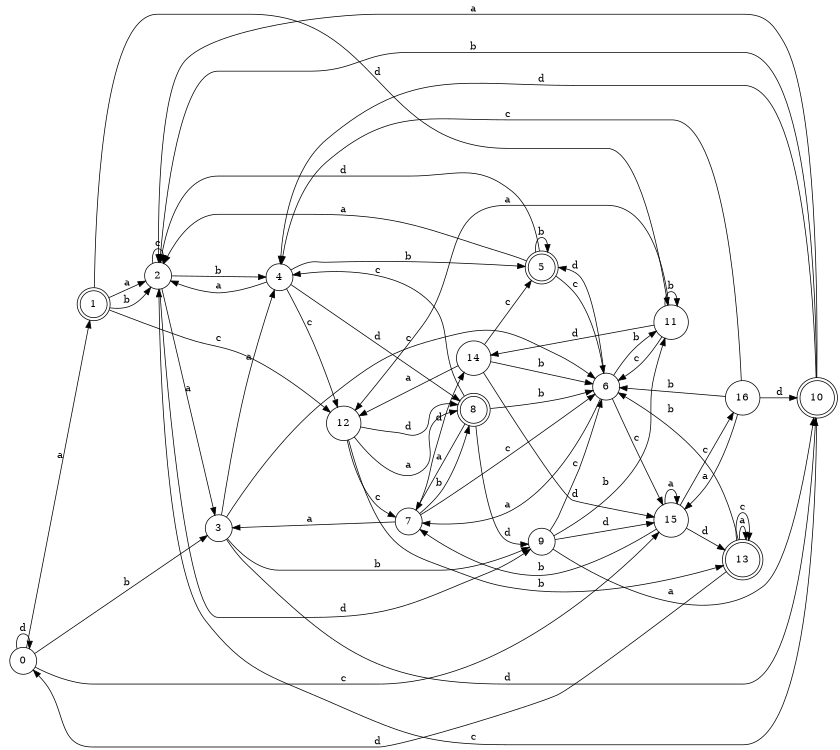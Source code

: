 digraph n14_4 {
__start0 [label="" shape="none"];

rankdir=LR;
size="8,5";

s0 [style="filled", color="black", fillcolor="white" shape="circle", label="0"];
s1 [style="rounded,filled", color="black", fillcolor="white" shape="doublecircle", label="1"];
s2 [style="filled", color="black", fillcolor="white" shape="circle", label="2"];
s3 [style="filled", color="black", fillcolor="white" shape="circle", label="3"];
s4 [style="filled", color="black", fillcolor="white" shape="circle", label="4"];
s5 [style="rounded,filled", color="black", fillcolor="white" shape="doublecircle", label="5"];
s6 [style="filled", color="black", fillcolor="white" shape="circle", label="6"];
s7 [style="filled", color="black", fillcolor="white" shape="circle", label="7"];
s8 [style="rounded,filled", color="black", fillcolor="white" shape="doublecircle", label="8"];
s9 [style="filled", color="black", fillcolor="white" shape="circle", label="9"];
s10 [style="rounded,filled", color="black", fillcolor="white" shape="doublecircle", label="10"];
s11 [style="filled", color="black", fillcolor="white" shape="circle", label="11"];
s12 [style="filled", color="black", fillcolor="white" shape="circle", label="12"];
s13 [style="rounded,filled", color="black", fillcolor="white" shape="doublecircle", label="13"];
s14 [style="filled", color="black", fillcolor="white" shape="circle", label="14"];
s15 [style="filled", color="black", fillcolor="white" shape="circle", label="15"];
s16 [style="filled", color="black", fillcolor="white" shape="circle", label="16"];
s0 -> s1 [label="a"];
s0 -> s3 [label="b"];
s0 -> s15 [label="c"];
s0 -> s0 [label="d"];
s1 -> s2 [label="a"];
s1 -> s2 [label="b"];
s1 -> s12 [label="c"];
s1 -> s11 [label="d"];
s2 -> s3 [label="a"];
s2 -> s4 [label="b"];
s2 -> s2 [label="c"];
s2 -> s9 [label="d"];
s3 -> s4 [label="a"];
s3 -> s9 [label="b"];
s3 -> s6 [label="c"];
s3 -> s10 [label="d"];
s4 -> s2 [label="a"];
s4 -> s5 [label="b"];
s4 -> s12 [label="c"];
s4 -> s8 [label="d"];
s5 -> s2 [label="a"];
s5 -> s5 [label="b"];
s5 -> s6 [label="c"];
s5 -> s2 [label="d"];
s6 -> s7 [label="a"];
s6 -> s11 [label="b"];
s6 -> s15 [label="c"];
s6 -> s5 [label="d"];
s7 -> s3 [label="a"];
s7 -> s8 [label="b"];
s7 -> s6 [label="c"];
s7 -> s14 [label="d"];
s8 -> s7 [label="a"];
s8 -> s6 [label="b"];
s8 -> s4 [label="c"];
s8 -> s9 [label="d"];
s9 -> s10 [label="a"];
s9 -> s11 [label="b"];
s9 -> s6 [label="c"];
s9 -> s15 [label="d"];
s10 -> s2 [label="a"];
s10 -> s2 [label="b"];
s10 -> s2 [label="c"];
s10 -> s4 [label="d"];
s11 -> s12 [label="a"];
s11 -> s11 [label="b"];
s11 -> s6 [label="c"];
s11 -> s14 [label="d"];
s12 -> s8 [label="a"];
s12 -> s13 [label="b"];
s12 -> s7 [label="c"];
s12 -> s8 [label="d"];
s13 -> s13 [label="a"];
s13 -> s6 [label="b"];
s13 -> s13 [label="c"];
s13 -> s0 [label="d"];
s14 -> s12 [label="a"];
s14 -> s6 [label="b"];
s14 -> s5 [label="c"];
s14 -> s15 [label="d"];
s15 -> s15 [label="a"];
s15 -> s7 [label="b"];
s15 -> s16 [label="c"];
s15 -> s13 [label="d"];
s16 -> s15 [label="a"];
s16 -> s6 [label="b"];
s16 -> s4 [label="c"];
s16 -> s10 [label="d"];

}
